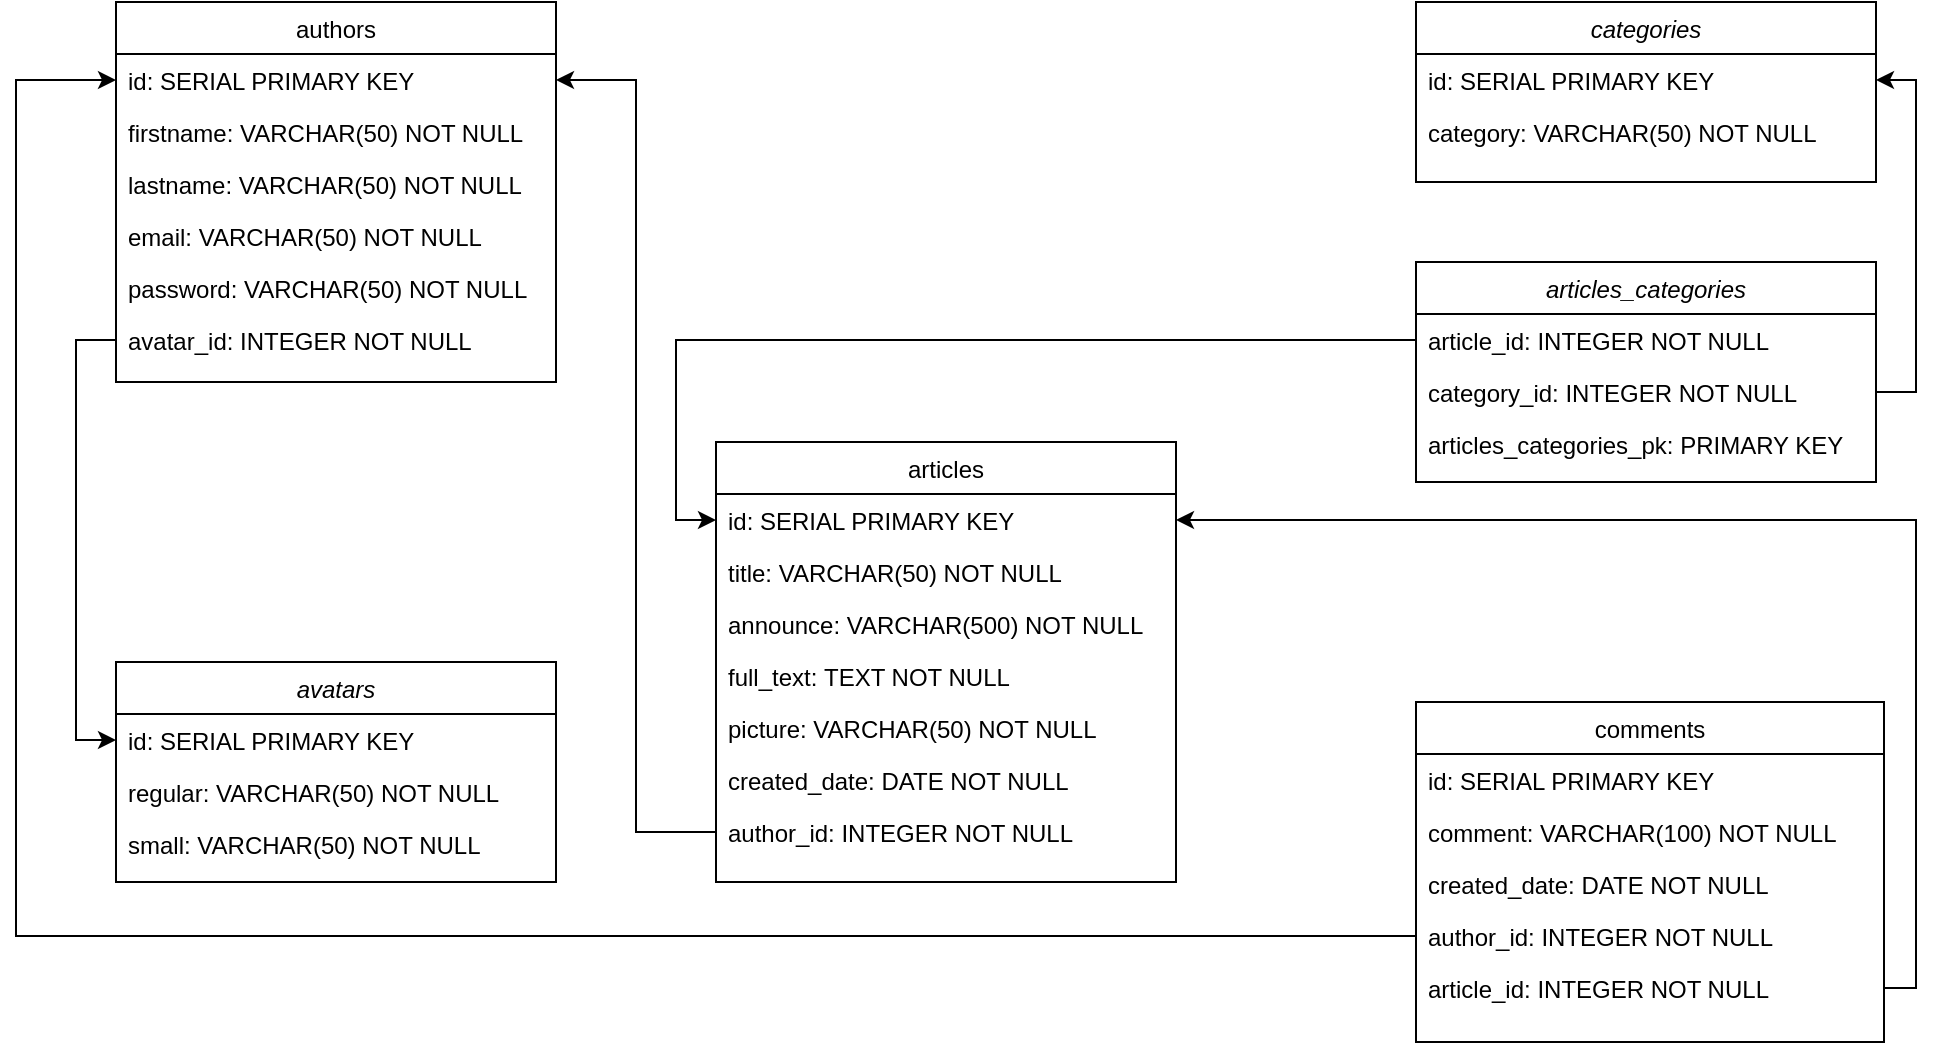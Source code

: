 <mxfile version="13.6.5" type="device"><diagram id="C5RBs43oDa-KdzZeNtuy" name="Page-1"><mxGraphModel dx="1787" dy="925" grid="1" gridSize="10" guides="1" tooltips="1" connect="1" arrows="1" fold="1" page="1" pageScale="1" pageWidth="827" pageHeight="1169" math="0" shadow="0"><root><mxCell id="WIyWlLk6GJQsqaUBKTNV-0"/><mxCell id="WIyWlLk6GJQsqaUBKTNV-1" parent="WIyWlLk6GJQsqaUBKTNV-0"/><mxCell id="sIBZP6ed0q-M89DWAa-X-18" style="edgeStyle=orthogonalEdgeStyle;rounded=0;orthogonalLoop=1;jettySize=auto;html=1;exitX=1;exitY=0.5;exitDx=0;exitDy=0;entryX=1;entryY=0.5;entryDx=0;entryDy=0;startArrow=classic;startFill=1;endArrow=none;endFill=0;" parent="WIyWlLk6GJQsqaUBKTNV-1" source="zkfFHV4jXpPFQw0GAbJ--1" target="sIBZP6ed0q-M89DWAa-X-8" edge="1"><mxGeometry relative="1" as="geometry"><Array as="points"><mxPoint x="520" y="369"/><mxPoint x="520" y="525"/></Array></mxGeometry></mxCell><mxCell id="sIBZP6ed0q-M89DWAa-X-19" style="edgeStyle=orthogonalEdgeStyle;rounded=0;orthogonalLoop=1;jettySize=auto;html=1;exitX=0;exitY=0.5;exitDx=0;exitDy=0;entryX=0;entryY=0.5;entryDx=0;entryDy=0;" parent="WIyWlLk6GJQsqaUBKTNV-1" source="sIBZP6ed0q-M89DWAa-X-7" target="zkfFHV4jXpPFQw0GAbJ--14" edge="1"><mxGeometry relative="1" as="geometry"/></mxCell><mxCell id="sIBZP6ed0q-M89DWAa-X-43" style="edgeStyle=orthogonalEdgeStyle;rounded=0;orthogonalLoop=1;jettySize=auto;html=1;exitX=0;exitY=0.5;exitDx=0;exitDy=0;entryX=0;entryY=0.5;entryDx=0;entryDy=0;startArrow=classic;startFill=1;endArrow=none;endFill=0;" parent="WIyWlLk6GJQsqaUBKTNV-1" source="sIBZP6ed0q-M89DWAa-X-32" target="sIBZP6ed0q-M89DWAa-X-41" edge="1"><mxGeometry relative="1" as="geometry"/></mxCell><mxCell id="sIBZP6ed0q-M89DWAa-X-35" value="authors" style="swimlane;fontStyle=0;align=center;verticalAlign=top;childLayout=stackLayout;horizontal=1;startSize=26;horizontalStack=0;resizeParent=1;resizeLast=0;collapsible=1;marginBottom=0;rounded=0;shadow=0;strokeWidth=1;" parent="WIyWlLk6GJQsqaUBKTNV-1" vertex="1"><mxGeometry x="-380" y="330" width="220" height="190" as="geometry"><mxRectangle x="340" y="380" width="170" height="26" as="alternateBounds"/></mxGeometry></mxCell><mxCell id="sIBZP6ed0q-M89DWAa-X-36" value="id: SERIAL PRIMARY KEY" style="text;align=left;verticalAlign=top;spacingLeft=4;spacingRight=4;overflow=hidden;rotatable=0;points=[[0,0.5],[1,0.5]];portConstraint=eastwest;" parent="sIBZP6ed0q-M89DWAa-X-35" vertex="1"><mxGeometry y="26" width="220" height="26" as="geometry"/></mxCell><mxCell id="sIBZP6ed0q-M89DWAa-X-37" value="firstname: VARCHAR(50) NOT NULL" style="text;align=left;verticalAlign=top;spacingLeft=4;spacingRight=4;overflow=hidden;rotatable=0;points=[[0,0.5],[1,0.5]];portConstraint=eastwest;" parent="sIBZP6ed0q-M89DWAa-X-35" vertex="1"><mxGeometry y="52" width="220" height="26" as="geometry"/></mxCell><mxCell id="sIBZP6ed0q-M89DWAa-X-38" value="lastname: VARCHAR(50) NOT NULL" style="text;align=left;verticalAlign=top;spacingLeft=4;spacingRight=4;overflow=hidden;rotatable=0;points=[[0,0.5],[1,0.5]];portConstraint=eastwest;" parent="sIBZP6ed0q-M89DWAa-X-35" vertex="1"><mxGeometry y="78" width="220" height="26" as="geometry"/></mxCell><mxCell id="sIBZP6ed0q-M89DWAa-X-39" value="email: VARCHAR(50) NOT NULL" style="text;align=left;verticalAlign=top;spacingLeft=4;spacingRight=4;overflow=hidden;rotatable=0;points=[[0,0.5],[1,0.5]];portConstraint=eastwest;" parent="sIBZP6ed0q-M89DWAa-X-35" vertex="1"><mxGeometry y="104" width="220" height="26" as="geometry"/></mxCell><mxCell id="AIYnIqs9YWHL7tV_ErEL-0" value="password: VARCHAR(50) NOT NULL" style="text;align=left;verticalAlign=top;spacingLeft=4;spacingRight=4;overflow=hidden;rotatable=0;points=[[0,0.5],[1,0.5]];portConstraint=eastwest;" parent="sIBZP6ed0q-M89DWAa-X-35" vertex="1"><mxGeometry y="130" width="220" height="26" as="geometry"/></mxCell><mxCell id="sIBZP6ed0q-M89DWAa-X-41" value="avatar_id: INTEGER NOT NULL" style="text;align=left;verticalAlign=top;spacingLeft=4;spacingRight=4;overflow=hidden;rotatable=0;points=[[0,0.5],[1,0.5]];portConstraint=eastwest;" parent="sIBZP6ed0q-M89DWAa-X-35" vertex="1"><mxGeometry y="156" width="220" height="26" as="geometry"/></mxCell><mxCell id="zkfFHV4jXpPFQw0GAbJ--0" value="categories" style="swimlane;fontStyle=2;align=center;verticalAlign=top;childLayout=stackLayout;horizontal=1;startSize=26;horizontalStack=0;resizeParent=1;resizeLast=0;collapsible=1;marginBottom=0;rounded=0;shadow=0;strokeWidth=1;" parent="WIyWlLk6GJQsqaUBKTNV-1" vertex="1"><mxGeometry x="270" y="330" width="230" height="90" as="geometry"><mxRectangle x="230" y="140" width="160" height="26" as="alternateBounds"/></mxGeometry></mxCell><mxCell id="zkfFHV4jXpPFQw0GAbJ--1" value="id: SERIAL PRIMARY KEY" style="text;align=left;verticalAlign=top;spacingLeft=4;spacingRight=4;overflow=hidden;rotatable=0;points=[[0,0.5],[1,0.5]];portConstraint=eastwest;" parent="zkfFHV4jXpPFQw0GAbJ--0" vertex="1"><mxGeometry y="26" width="230" height="26" as="geometry"/></mxCell><mxCell id="zkfFHV4jXpPFQw0GAbJ--2" value="category: VARCHAR(50) NOT NULL" style="text;align=left;verticalAlign=top;spacingLeft=4;spacingRight=4;overflow=hidden;rotatable=0;points=[[0,0.5],[1,0.5]];portConstraint=eastwest;rounded=0;shadow=0;html=0;" parent="zkfFHV4jXpPFQw0GAbJ--0" vertex="1"><mxGeometry y="52" width="230" height="26" as="geometry"/></mxCell><mxCell id="sIBZP6ed0q-M89DWAa-X-6" value="articles_categories" style="swimlane;fontStyle=2;align=center;verticalAlign=top;childLayout=stackLayout;horizontal=1;startSize=26;horizontalStack=0;resizeParent=1;resizeLast=0;collapsible=1;marginBottom=0;rounded=0;shadow=0;strokeWidth=1;" parent="WIyWlLk6GJQsqaUBKTNV-1" vertex="1"><mxGeometry x="270" y="460" width="230" height="110" as="geometry"><mxRectangle x="230" y="140" width="160" height="26" as="alternateBounds"/></mxGeometry></mxCell><mxCell id="sIBZP6ed0q-M89DWAa-X-7" value="article_id: INTEGER NOT NULL" style="text;align=left;verticalAlign=top;spacingLeft=4;spacingRight=4;overflow=hidden;rotatable=0;points=[[0,0.5],[1,0.5]];portConstraint=eastwest;" parent="sIBZP6ed0q-M89DWAa-X-6" vertex="1"><mxGeometry y="26" width="230" height="26" as="geometry"/></mxCell><mxCell id="sIBZP6ed0q-M89DWAa-X-8" value="category_id: INTEGER NOT NULL" style="text;align=left;verticalAlign=top;spacingLeft=4;spacingRight=4;overflow=hidden;rotatable=0;points=[[0,0.5],[1,0.5]];portConstraint=eastwest;rounded=0;shadow=0;html=0;" parent="sIBZP6ed0q-M89DWAa-X-6" vertex="1"><mxGeometry y="52" width="230" height="26" as="geometry"/></mxCell><mxCell id="sIBZP6ed0q-M89DWAa-X-10" value="articles_categories_pk: PRIMARY KEY" style="text;align=left;verticalAlign=top;spacingLeft=4;spacingRight=4;overflow=hidden;rotatable=0;points=[[0,0.5],[1,0.5]];portConstraint=eastwest;rounded=0;shadow=0;html=0;" parent="sIBZP6ed0q-M89DWAa-X-6" vertex="1"><mxGeometry y="78" width="230" height="26" as="geometry"/></mxCell><mxCell id="zkfFHV4jXpPFQw0GAbJ--13" value="articles" style="swimlane;fontStyle=0;align=center;verticalAlign=top;childLayout=stackLayout;horizontal=1;startSize=26;horizontalStack=0;resizeParent=1;resizeLast=0;collapsible=1;marginBottom=0;rounded=0;shadow=0;strokeWidth=1;" parent="WIyWlLk6GJQsqaUBKTNV-1" vertex="1"><mxGeometry x="-80" y="550" width="230" height="220" as="geometry"><mxRectangle x="340" y="380" width="170" height="26" as="alternateBounds"/></mxGeometry></mxCell><mxCell id="zkfFHV4jXpPFQw0GAbJ--14" value="id: SERIAL PRIMARY KEY" style="text;align=left;verticalAlign=top;spacingLeft=4;spacingRight=4;overflow=hidden;rotatable=0;points=[[0,0.5],[1,0.5]];portConstraint=eastwest;" parent="zkfFHV4jXpPFQw0GAbJ--13" vertex="1"><mxGeometry y="26" width="230" height="26" as="geometry"/></mxCell><mxCell id="sIBZP6ed0q-M89DWAa-X-0" value="title: VARCHAR(50) NOT NULL" style="text;align=left;verticalAlign=top;spacingLeft=4;spacingRight=4;overflow=hidden;rotatable=0;points=[[0,0.5],[1,0.5]];portConstraint=eastwest;" parent="zkfFHV4jXpPFQw0GAbJ--13" vertex="1"><mxGeometry y="52" width="230" height="26" as="geometry"/></mxCell><mxCell id="sIBZP6ed0q-M89DWAa-X-1" value="announce: VARCHAR(500) NOT NULL" style="text;align=left;verticalAlign=top;spacingLeft=4;spacingRight=4;overflow=hidden;rotatable=0;points=[[0,0.5],[1,0.5]];portConstraint=eastwest;" parent="zkfFHV4jXpPFQw0GAbJ--13" vertex="1"><mxGeometry y="78" width="230" height="26" as="geometry"/></mxCell><mxCell id="sIBZP6ed0q-M89DWAa-X-2" value="full_text: TEXT NOT NULL" style="text;align=left;verticalAlign=top;spacingLeft=4;spacingRight=4;overflow=hidden;rotatable=0;points=[[0,0.5],[1,0.5]];portConstraint=eastwest;" parent="zkfFHV4jXpPFQw0GAbJ--13" vertex="1"><mxGeometry y="104" width="230" height="26" as="geometry"/></mxCell><mxCell id="sIBZP6ed0q-M89DWAa-X-3" value="picture: VARCHAR(50) NOT NULL" style="text;align=left;verticalAlign=top;spacingLeft=4;spacingRight=4;overflow=hidden;rotatable=0;points=[[0,0.5],[1,0.5]];portConstraint=eastwest;" parent="zkfFHV4jXpPFQw0GAbJ--13" vertex="1"><mxGeometry y="130" width="230" height="26" as="geometry"/></mxCell><mxCell id="AIYnIqs9YWHL7tV_ErEL-1" value="created_date: DATE NOT NULL" style="text;align=left;verticalAlign=top;spacingLeft=4;spacingRight=4;overflow=hidden;rotatable=0;points=[[0,0.5],[1,0.5]];portConstraint=eastwest;rounded=0;shadow=0;html=0;" parent="zkfFHV4jXpPFQw0GAbJ--13" vertex="1"><mxGeometry y="156" width="230" height="26" as="geometry"/></mxCell><mxCell id="sIBZP6ed0q-M89DWAa-X-4" value="author_id: INTEGER NOT NULL" style="text;align=left;verticalAlign=top;spacingLeft=4;spacingRight=4;overflow=hidden;rotatable=0;points=[[0,0.5],[1,0.5]];portConstraint=eastwest;" parent="zkfFHV4jXpPFQw0GAbJ--13" vertex="1"><mxGeometry y="182" width="230" height="26" as="geometry"/></mxCell><mxCell id="sIBZP6ed0q-M89DWAa-X-53" style="edgeStyle=orthogonalEdgeStyle;rounded=0;orthogonalLoop=1;jettySize=auto;html=1;exitX=1;exitY=0.5;exitDx=0;exitDy=0;entryX=0;entryY=0.5;entryDx=0;entryDy=0;endArrow=none;endFill=0;startArrow=classic;startFill=1;" parent="WIyWlLk6GJQsqaUBKTNV-1" source="sIBZP6ed0q-M89DWAa-X-36" target="sIBZP6ed0q-M89DWAa-X-4" edge="1"><mxGeometry relative="1" as="geometry"/></mxCell><mxCell id="sIBZP6ed0q-M89DWAa-X-54" style="edgeStyle=orthogonalEdgeStyle;rounded=0;orthogonalLoop=1;jettySize=auto;html=1;exitX=0;exitY=0.5;exitDx=0;exitDy=0;entryX=0;entryY=0.5;entryDx=0;entryDy=0;startArrow=classic;startFill=1;endArrow=none;endFill=0;" parent="WIyWlLk6GJQsqaUBKTNV-1" source="sIBZP6ed0q-M89DWAa-X-36" target="sIBZP6ed0q-M89DWAa-X-27" edge="1"><mxGeometry relative="1" as="geometry"><Array as="points"><mxPoint x="-430" y="369"/><mxPoint x="-430" y="797"/></Array></mxGeometry></mxCell><mxCell id="sIBZP6ed0q-M89DWAa-X-31" value="avatars" style="swimlane;fontStyle=2;align=center;verticalAlign=top;childLayout=stackLayout;horizontal=1;startSize=26;horizontalStack=0;resizeParent=1;resizeLast=0;collapsible=1;marginBottom=0;rounded=0;shadow=0;strokeWidth=1;" parent="WIyWlLk6GJQsqaUBKTNV-1" vertex="1"><mxGeometry x="-380" y="660" width="220" height="110" as="geometry"><mxRectangle x="230" y="140" width="160" height="26" as="alternateBounds"/></mxGeometry></mxCell><mxCell id="sIBZP6ed0q-M89DWAa-X-32" value="id: SERIAL PRIMARY KEY" style="text;align=left;verticalAlign=top;spacingLeft=4;spacingRight=4;overflow=hidden;rotatable=0;points=[[0,0.5],[1,0.5]];portConstraint=eastwest;" parent="sIBZP6ed0q-M89DWAa-X-31" vertex="1"><mxGeometry y="26" width="220" height="26" as="geometry"/></mxCell><mxCell id="sIBZP6ed0q-M89DWAa-X-33" value="regular: VARCHAR(50) NOT NULL" style="text;align=left;verticalAlign=top;spacingLeft=4;spacingRight=4;overflow=hidden;rotatable=0;points=[[0,0.5],[1,0.5]];portConstraint=eastwest;rounded=0;shadow=0;html=0;" parent="sIBZP6ed0q-M89DWAa-X-31" vertex="1"><mxGeometry y="52" width="220" height="26" as="geometry"/></mxCell><mxCell id="sIBZP6ed0q-M89DWAa-X-34" value="small: VARCHAR(50) NOT NULL" style="text;align=left;verticalAlign=top;spacingLeft=4;spacingRight=4;overflow=hidden;rotatable=0;points=[[0,0.5],[1,0.5]];portConstraint=eastwest;rounded=0;shadow=0;html=0;" parent="sIBZP6ed0q-M89DWAa-X-31" vertex="1"><mxGeometry y="78" width="220" height="26" as="geometry"/></mxCell><mxCell id="xtKjrQn7Yb9hIwvT28nN-2" style="edgeStyle=orthogonalEdgeStyle;rounded=0;orthogonalLoop=1;jettySize=auto;html=1;exitX=1;exitY=0.5;exitDx=0;exitDy=0;entryX=1;entryY=0.5;entryDx=0;entryDy=0;" edge="1" parent="WIyWlLk6GJQsqaUBKTNV-1" source="xtKjrQn7Yb9hIwvT28nN-0" target="zkfFHV4jXpPFQw0GAbJ--14"><mxGeometry relative="1" as="geometry"><Array as="points"><mxPoint x="520" y="823"/><mxPoint x="520" y="589"/></Array></mxGeometry></mxCell><mxCell id="sIBZP6ed0q-M89DWAa-X-21" value="comments" style="swimlane;fontStyle=0;align=center;verticalAlign=top;childLayout=stackLayout;horizontal=1;startSize=26;horizontalStack=0;resizeParent=1;resizeLast=0;collapsible=1;marginBottom=0;rounded=0;shadow=0;strokeWidth=1;" parent="WIyWlLk6GJQsqaUBKTNV-1" vertex="1"><mxGeometry x="270" y="680" width="234" height="170" as="geometry"><mxRectangle x="340" y="380" width="170" height="26" as="alternateBounds"/></mxGeometry></mxCell><mxCell id="sIBZP6ed0q-M89DWAa-X-22" value="id: SERIAL PRIMARY KEY" style="text;align=left;verticalAlign=top;spacingLeft=4;spacingRight=4;overflow=hidden;rotatable=0;points=[[0,0.5],[1,0.5]];portConstraint=eastwest;" parent="sIBZP6ed0q-M89DWAa-X-21" vertex="1"><mxGeometry y="26" width="234" height="26" as="geometry"/></mxCell><mxCell id="sIBZP6ed0q-M89DWAa-X-23" value="comment: VARCHAR(100) NOT NULL" style="text;align=left;verticalAlign=top;spacingLeft=4;spacingRight=4;overflow=hidden;rotatable=0;points=[[0,0.5],[1,0.5]];portConstraint=eastwest;" parent="sIBZP6ed0q-M89DWAa-X-21" vertex="1"><mxGeometry y="52" width="234" height="26" as="geometry"/></mxCell><mxCell id="AIYnIqs9YWHL7tV_ErEL-2" value="created_date: DATE NOT NULL" style="text;align=left;verticalAlign=top;spacingLeft=4;spacingRight=4;overflow=hidden;rotatable=0;points=[[0,0.5],[1,0.5]];portConstraint=eastwest;rounded=0;shadow=0;html=0;" parent="sIBZP6ed0q-M89DWAa-X-21" vertex="1"><mxGeometry y="78" width="234" height="26" as="geometry"/></mxCell><mxCell id="sIBZP6ed0q-M89DWAa-X-27" value="author_id: INTEGER NOT NULL" style="text;align=left;verticalAlign=top;spacingLeft=4;spacingRight=4;overflow=hidden;rotatable=0;points=[[0,0.5],[1,0.5]];portConstraint=eastwest;" parent="sIBZP6ed0q-M89DWAa-X-21" vertex="1"><mxGeometry y="104" width="234" height="26" as="geometry"/></mxCell><mxCell id="sIBZP6ed0q-M89DWAa-X-29" style="edgeStyle=orthogonalEdgeStyle;rounded=0;orthogonalLoop=1;jettySize=auto;html=1;exitX=1;exitY=0.5;exitDx=0;exitDy=0;" parent="sIBZP6ed0q-M89DWAa-X-21" edge="1"><mxGeometry relative="1" as="geometry"><mxPoint x="234" y="117" as="sourcePoint"/><mxPoint x="234" y="117" as="targetPoint"/></mxGeometry></mxCell><mxCell id="xtKjrQn7Yb9hIwvT28nN-0" value="article_id: INTEGER NOT NULL" style="text;align=left;verticalAlign=top;spacingLeft=4;spacingRight=4;overflow=hidden;rotatable=0;points=[[0,0.5],[1,0.5]];portConstraint=eastwest;rounded=0;shadow=0;html=0;" vertex="1" parent="sIBZP6ed0q-M89DWAa-X-21"><mxGeometry y="130" width="234" height="26" as="geometry"/></mxCell></root></mxGraphModel></diagram></mxfile>